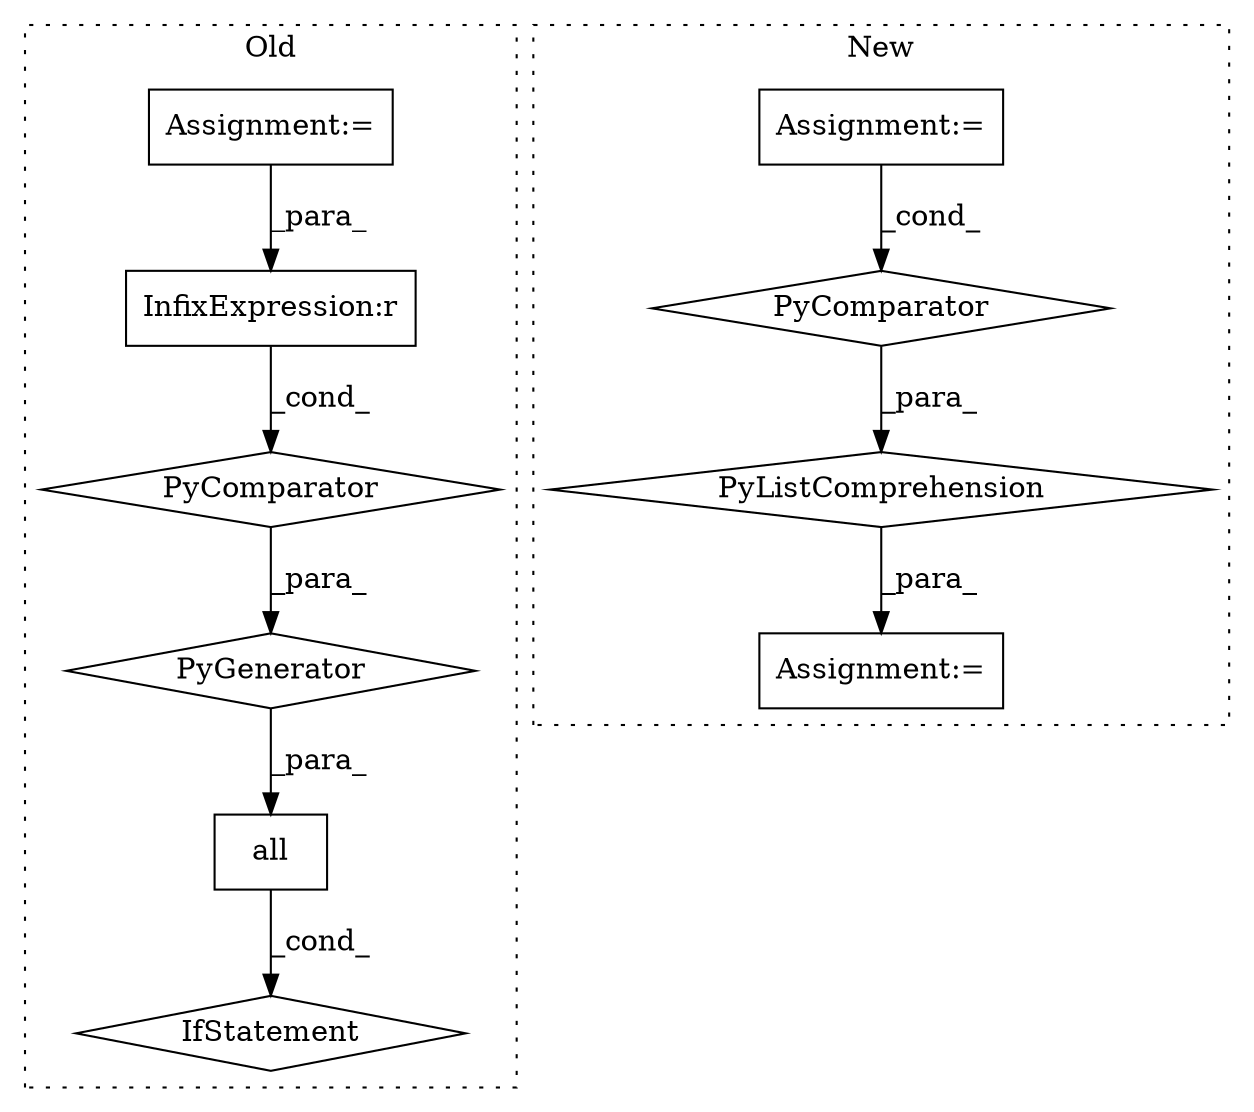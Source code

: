 digraph G {
subgraph cluster0 {
1 [label="all" a="32" s="4130,4297" l="15,-3" shape="box"];
6 [label="IfStatement" a="25" s="4125,4294" l="4,2" shape="diamond"];
7 [label="PyGenerator" a="107" s="4145" l="152" shape="diamond"];
8 [label="Assignment:=" a="7" s="4098" l="1" shape="box"];
9 [label="PyComparator" a="113" s="4234" l="57" shape="diamond"];
10 [label="InfixExpression:r" a="27" s="4148" l="4" shape="box"];
label = "Old";
style="dotted";
}
subgraph cluster1 {
2 [label="PyComparator" a="113" s="4392" l="42" shape="diamond"];
3 [label="Assignment:=" a="7" s="4392" l="42" shape="box"];
4 [label="PyListComprehension" a="109" s="4333" l="109" shape="diamond"];
5 [label="Assignment:=" a="7" s="4582" l="1" shape="box"];
label = "New";
style="dotted";
}
1 -> 6 [label="_cond_"];
2 -> 4 [label="_para_"];
3 -> 2 [label="_cond_"];
4 -> 5 [label="_para_"];
7 -> 1 [label="_para_"];
8 -> 10 [label="_para_"];
9 -> 7 [label="_para_"];
10 -> 9 [label="_cond_"];
}